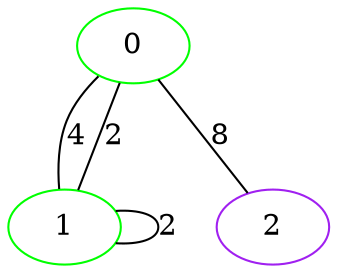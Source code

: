 graph "" {
0 [color=green, weight=2];
1 [color=green, weight=2];
2 [color=purple, weight=4];
0 -- 1  [key=0, label=4];
0 -- 1  [key=1, label=2];
0 -- 2  [key=0, label=8];
1 -- 1  [key=0, label=2];
}
